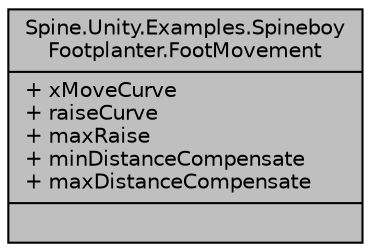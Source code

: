 digraph "Spine.Unity.Examples.SpineboyFootplanter.FootMovement"
{
 // LATEX_PDF_SIZE
  edge [fontname="Helvetica",fontsize="10",labelfontname="Helvetica",labelfontsize="10"];
  node [fontname="Helvetica",fontsize="10",shape=record];
  Node1 [label="{Spine.Unity.Examples.Spineboy\lFootplanter.FootMovement\n|+ xMoveCurve\l+ raiseCurve\l+ maxRaise\l+ minDistanceCompensate\l+ maxDistanceCompensate\l|}",height=0.2,width=0.4,color="black", fillcolor="grey75", style="filled", fontcolor="black",tooltip=" "];
}

